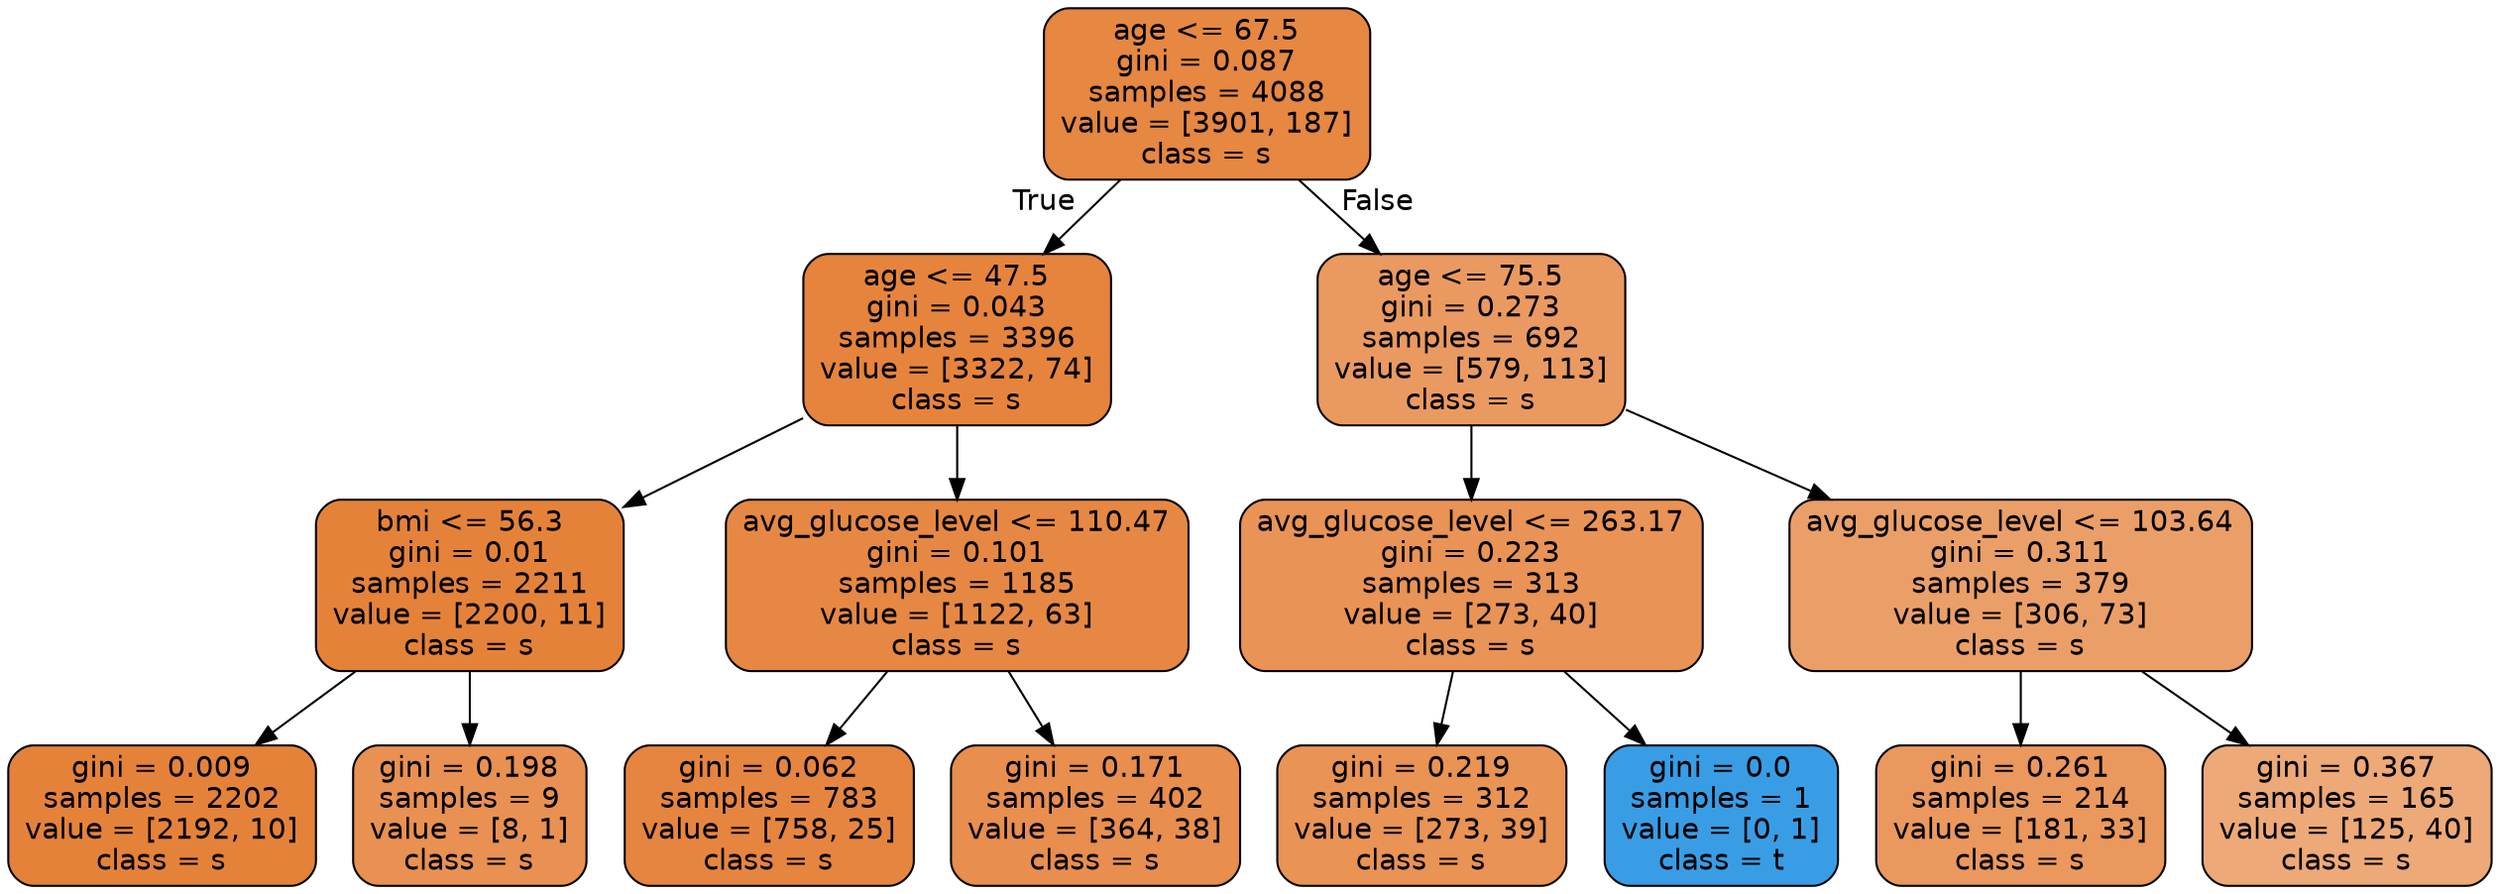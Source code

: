 digraph Tree {
node [shape=box, style="filled, rounded", color="black", fontname=helvetica] ;
edge [fontname=helvetica] ;
0 [label="age <= 67.5\ngini = 0.087\nsamples = 4088\nvalue = [3901, 187]\nclass = s", fillcolor="#e68742"] ;
1 [label="age <= 47.5\ngini = 0.043\nsamples = 3396\nvalue = [3322, 74]\nclass = s", fillcolor="#e6843d"] ;
0 -> 1 [labeldistance=2.5, labelangle=45, headlabel="True"] ;
2 [label="bmi <= 56.3\ngini = 0.01\nsamples = 2211\nvalue = [2200, 11]\nclass = s", fillcolor="#e5823a"] ;
1 -> 2 ;
3 [label="gini = 0.009\nsamples = 2202\nvalue = [2192, 10]\nclass = s", fillcolor="#e5823a"] ;
2 -> 3 ;
4 [label="gini = 0.198\nsamples = 9\nvalue = [8, 1]\nclass = s", fillcolor="#e89152"] ;
2 -> 4 ;
5 [label="avg_glucose_level <= 110.47\ngini = 0.101\nsamples = 1185\nvalue = [1122, 63]\nclass = s", fillcolor="#e68844"] ;
1 -> 5 ;
6 [label="gini = 0.062\nsamples = 783\nvalue = [758, 25]\nclass = s", fillcolor="#e68540"] ;
5 -> 6 ;
7 [label="gini = 0.171\nsamples = 402\nvalue = [364, 38]\nclass = s", fillcolor="#e88e4e"] ;
5 -> 7 ;
8 [label="age <= 75.5\ngini = 0.273\nsamples = 692\nvalue = [579, 113]\nclass = s", fillcolor="#ea9a60"] ;
0 -> 8 [labeldistance=2.5, labelangle=-45, headlabel="False"] ;
9 [label="avg_glucose_level <= 263.17\ngini = 0.223\nsamples = 313\nvalue = [273, 40]\nclass = s", fillcolor="#e99356"] ;
8 -> 9 ;
10 [label="gini = 0.219\nsamples = 312\nvalue = [273, 39]\nclass = s", fillcolor="#e99355"] ;
9 -> 10 ;
11 [label="gini = 0.0\nsamples = 1\nvalue = [0, 1]\nclass = t", fillcolor="#399de5"] ;
9 -> 11 ;
12 [label="avg_glucose_level <= 103.64\ngini = 0.311\nsamples = 379\nvalue = [306, 73]\nclass = s", fillcolor="#eb9f68"] ;
8 -> 12 ;
13 [label="gini = 0.261\nsamples = 214\nvalue = [181, 33]\nclass = s", fillcolor="#ea985d"] ;
12 -> 13 ;
14 [label="gini = 0.367\nsamples = 165\nvalue = [125, 40]\nclass = s", fillcolor="#eda978"] ;
12 -> 14 ;
}
